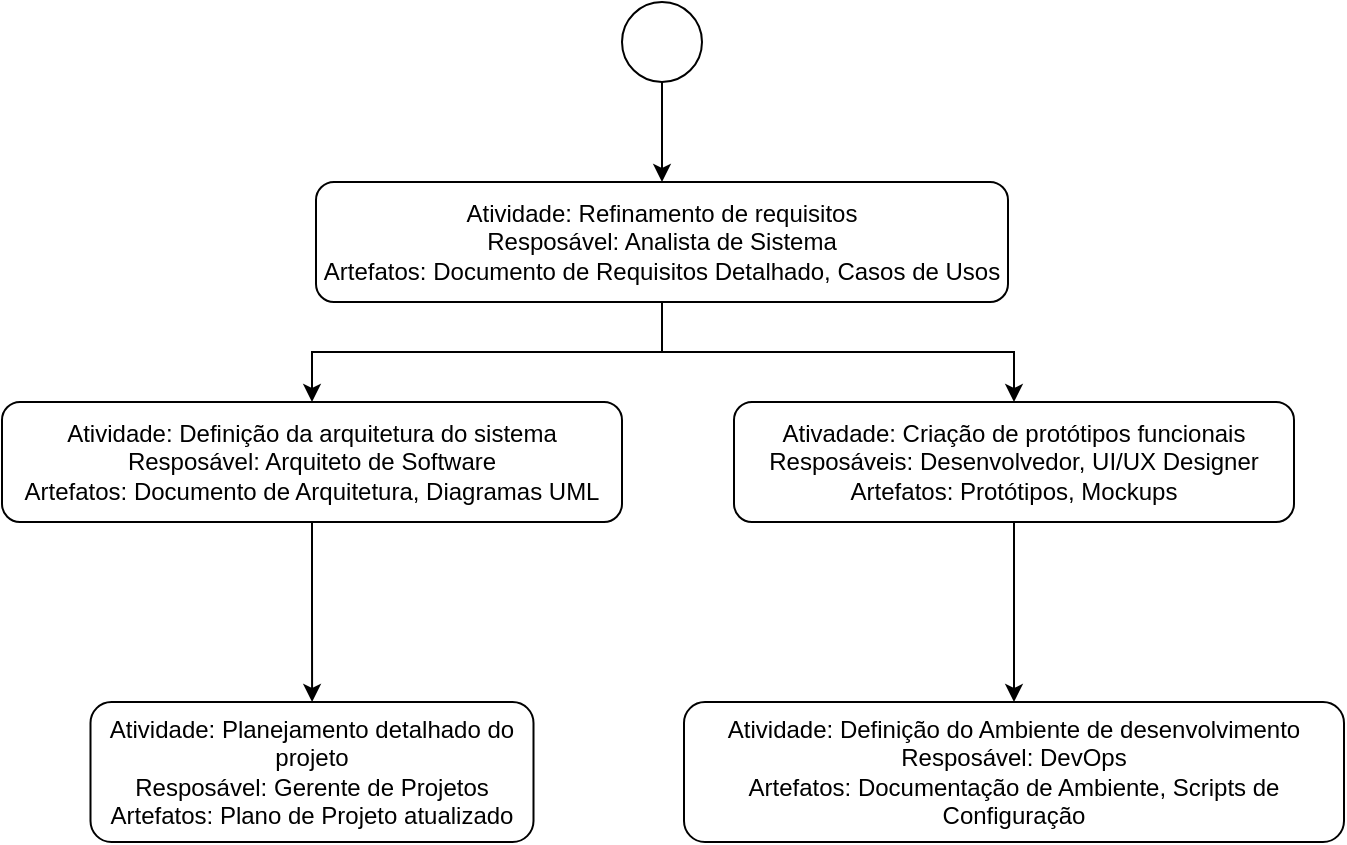 <mxfile version="28.2.5">
  <diagram name="Página-1" id="E9wpiLssrL1ntJn4qid6">
    <mxGraphModel dx="872" dy="439" grid="1" gridSize="10" guides="1" tooltips="1" connect="1" arrows="1" fold="1" page="1" pageScale="1" pageWidth="827" pageHeight="1169" math="0" shadow="0">
      <root>
        <mxCell id="0" />
        <mxCell id="1" parent="0" />
        <mxCell id="uSVzAK2_b06TMfIjgcno-5" value="" style="edgeStyle=orthogonalEdgeStyle;rounded=0;orthogonalLoop=1;jettySize=auto;html=1;" edge="1" parent="1" source="uSVzAK2_b06TMfIjgcno-1" target="uSVzAK2_b06TMfIjgcno-4">
          <mxGeometry relative="1" as="geometry" />
        </mxCell>
        <mxCell id="uSVzAK2_b06TMfIjgcno-1" value="" style="ellipse;whiteSpace=wrap;html=1;aspect=fixed;" vertex="1" parent="1">
          <mxGeometry x="374" y="20" width="40" height="40" as="geometry" />
        </mxCell>
        <mxCell id="uSVzAK2_b06TMfIjgcno-7" value="" style="edgeStyle=orthogonalEdgeStyle;rounded=0;orthogonalLoop=1;jettySize=auto;html=1;" edge="1" parent="1" source="uSVzAK2_b06TMfIjgcno-4" target="uSVzAK2_b06TMfIjgcno-6">
          <mxGeometry relative="1" as="geometry" />
        </mxCell>
        <mxCell id="uSVzAK2_b06TMfIjgcno-9" value="" style="edgeStyle=orthogonalEdgeStyle;rounded=0;orthogonalLoop=1;jettySize=auto;html=1;" edge="1" parent="1" source="uSVzAK2_b06TMfIjgcno-4" target="uSVzAK2_b06TMfIjgcno-8">
          <mxGeometry relative="1" as="geometry" />
        </mxCell>
        <mxCell id="uSVzAK2_b06TMfIjgcno-4" value="Atividade: Refinamento de requisitos&lt;div&gt;Resposável: Analista de Sistema&lt;br&gt;&lt;/div&gt;&lt;div&gt;Artefatos: Documento de Requisitos Detalhado, Casos de Usos&lt;/div&gt;" style="rounded=1;whiteSpace=wrap;html=1;" vertex="1" parent="1">
          <mxGeometry x="221" y="110" width="346" height="60" as="geometry" />
        </mxCell>
        <mxCell id="uSVzAK2_b06TMfIjgcno-11" value="" style="edgeStyle=orthogonalEdgeStyle;rounded=0;orthogonalLoop=1;jettySize=auto;html=1;" edge="1" parent="1" source="uSVzAK2_b06TMfIjgcno-6" target="uSVzAK2_b06TMfIjgcno-10">
          <mxGeometry relative="1" as="geometry" />
        </mxCell>
        <mxCell id="uSVzAK2_b06TMfIjgcno-6" value="Atividade: Definição da arquitetura do sistema&lt;div&gt;Resposável: Arquiteto de Software&lt;/div&gt;&lt;div&gt;Artefatos: Documento de Arquitetura, Diagramas UML&lt;/div&gt;" style="rounded=1;whiteSpace=wrap;html=1;" vertex="1" parent="1">
          <mxGeometry x="64" y="220" width="310" height="60" as="geometry" />
        </mxCell>
        <mxCell id="uSVzAK2_b06TMfIjgcno-14" value="" style="edgeStyle=orthogonalEdgeStyle;rounded=0;orthogonalLoop=1;jettySize=auto;html=1;" edge="1" parent="1" source="uSVzAK2_b06TMfIjgcno-8" target="uSVzAK2_b06TMfIjgcno-13">
          <mxGeometry relative="1" as="geometry" />
        </mxCell>
        <mxCell id="uSVzAK2_b06TMfIjgcno-8" value="Ativadade: Criação de protótipos funcionais&lt;div&gt;Resposáveis: Desenvolvedor, UI/UX Designer&lt;/div&gt;&lt;div&gt;Artefatos: Protótipos, Mockups&lt;/div&gt;" style="rounded=1;whiteSpace=wrap;html=1;" vertex="1" parent="1">
          <mxGeometry x="430" y="220" width="280" height="60" as="geometry" />
        </mxCell>
        <mxCell id="uSVzAK2_b06TMfIjgcno-10" value="Atividade: Planejamento detalhado do projeto&lt;div&gt;Resposável: Gerente de Projetos&lt;/div&gt;&lt;div&gt;Artefatos: Plano de Projeto atualizado&lt;/div&gt;" style="rounded=1;whiteSpace=wrap;html=1;" vertex="1" parent="1">
          <mxGeometry x="108.25" y="370" width="221.5" height="70" as="geometry" />
        </mxCell>
        <mxCell id="uSVzAK2_b06TMfIjgcno-13" value="Atividade: Definição do Ambiente de desenvolvimento&lt;div&gt;Resposável: DevOps&lt;/div&gt;&lt;div&gt;Artefatos: Documentação de Ambiente, Scripts de Configuração&lt;/div&gt;" style="rounded=1;whiteSpace=wrap;html=1;" vertex="1" parent="1">
          <mxGeometry x="405" y="370" width="330" height="70" as="geometry" />
        </mxCell>
      </root>
    </mxGraphModel>
  </diagram>
</mxfile>
